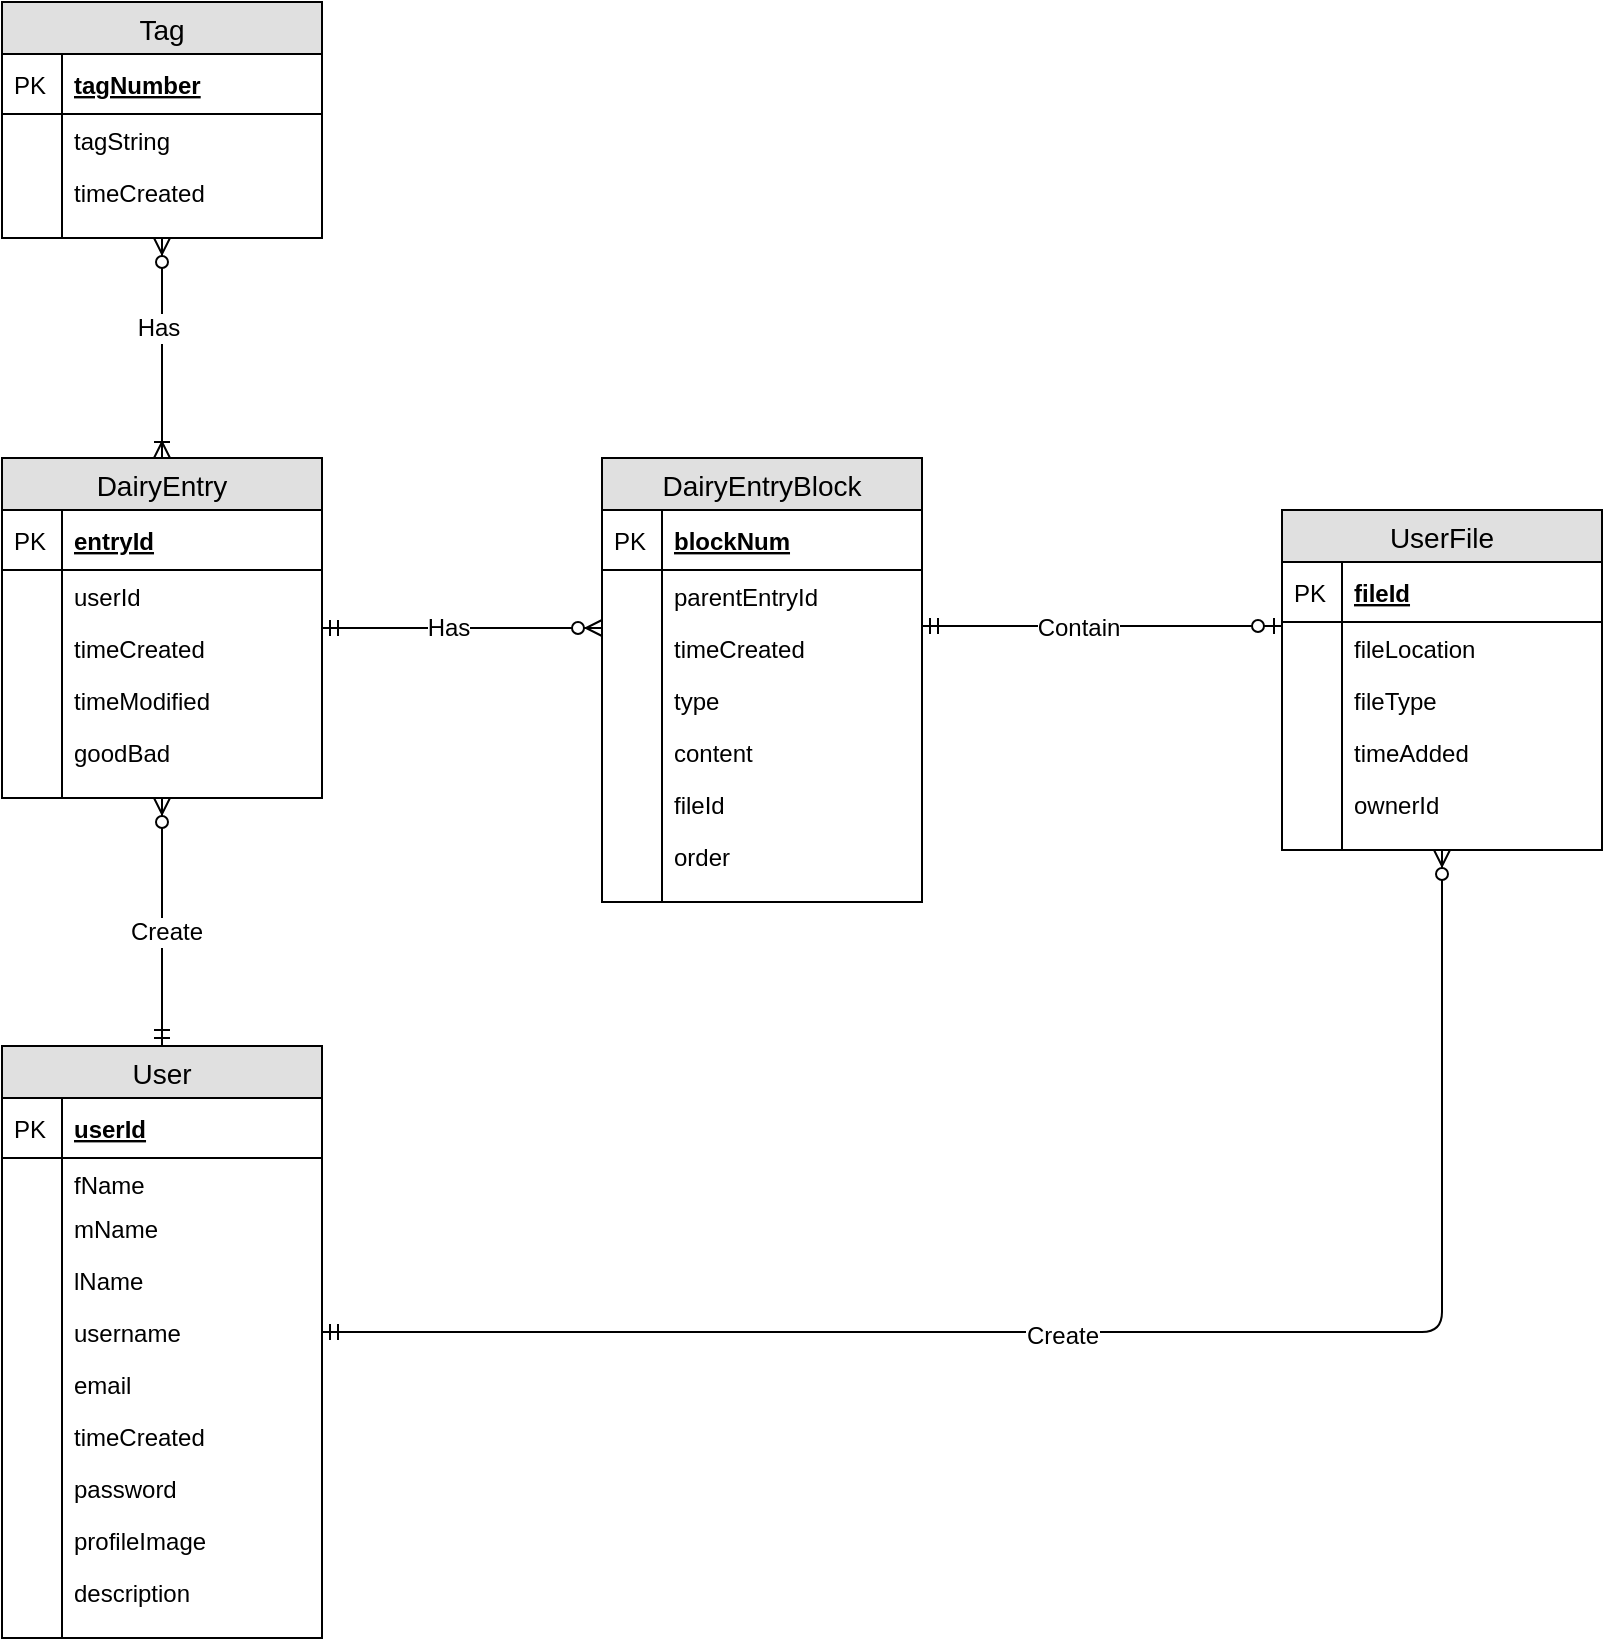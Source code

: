 <mxfile version="12.6.1" type="onedrive"><diagram id="XxHrKRsh5q3T4pMCnJu1" name="Page-1"><mxGraphModel dx="592" dy="780" grid="1" gridSize="10" guides="1" tooltips="1" connect="1" arrows="1" fold="1" page="1" pageScale="1" pageWidth="850" pageHeight="1100" math="0" shadow="0"><root><mxCell id="0"/><mxCell id="1" parent="0"/><mxCell id="LKat0oh9A8uBCTkinZnb-1" value="DairyEntryBlock" style="swimlane;fontStyle=0;childLayout=stackLayout;horizontal=1;startSize=26;fillColor=#e0e0e0;horizontalStack=0;resizeParent=1;resizeParentMax=0;resizeLast=0;collapsible=1;marginBottom=0;swimlaneFillColor=#ffffff;align=center;fontSize=14;" vertex="1" parent="1"><mxGeometry x="600" y="278" width="160" height="222" as="geometry"/></mxCell><mxCell id="LKat0oh9A8uBCTkinZnb-2" value="blockNum" style="shape=partialRectangle;top=0;left=0;right=0;bottom=1;align=left;verticalAlign=middle;fillColor=none;spacingLeft=34;spacingRight=4;overflow=hidden;rotatable=0;points=[[0,0.5],[1,0.5]];portConstraint=eastwest;dropTarget=0;fontStyle=5;fontSize=12;" vertex="1" parent="LKat0oh9A8uBCTkinZnb-1"><mxGeometry y="26" width="160" height="30" as="geometry"/></mxCell><mxCell id="LKat0oh9A8uBCTkinZnb-3" value="PK" style="shape=partialRectangle;top=0;left=0;bottom=0;fillColor=none;align=left;verticalAlign=middle;spacingLeft=4;spacingRight=4;overflow=hidden;rotatable=0;points=[];portConstraint=eastwest;part=1;fontSize=12;" vertex="1" connectable="0" parent="LKat0oh9A8uBCTkinZnb-2"><mxGeometry width="30" height="30" as="geometry"/></mxCell><mxCell id="LKat0oh9A8uBCTkinZnb-139" value="parentEntryId" style="shape=partialRectangle;top=0;left=0;right=0;bottom=0;align=left;verticalAlign=top;fillColor=none;spacingLeft=34;spacingRight=4;overflow=hidden;rotatable=0;points=[[0,0.5],[1,0.5]];portConstraint=eastwest;dropTarget=0;fontSize=12;" vertex="1" parent="LKat0oh9A8uBCTkinZnb-1"><mxGeometry y="56" width="160" height="26" as="geometry"/></mxCell><mxCell id="LKat0oh9A8uBCTkinZnb-140" value="" style="shape=partialRectangle;top=0;left=0;bottom=0;fillColor=none;align=left;verticalAlign=top;spacingLeft=4;spacingRight=4;overflow=hidden;rotatable=0;points=[];portConstraint=eastwest;part=1;fontSize=12;" vertex="1" connectable="0" parent="LKat0oh9A8uBCTkinZnb-139"><mxGeometry width="30" height="26" as="geometry"/></mxCell><mxCell id="LKat0oh9A8uBCTkinZnb-6" value="timeCreated" style="shape=partialRectangle;top=0;left=0;right=0;bottom=0;align=left;verticalAlign=top;fillColor=none;spacingLeft=34;spacingRight=4;overflow=hidden;rotatable=0;points=[[0,0.5],[1,0.5]];portConstraint=eastwest;dropTarget=0;fontSize=12;" vertex="1" parent="LKat0oh9A8uBCTkinZnb-1"><mxGeometry y="82" width="160" height="26" as="geometry"/></mxCell><mxCell id="LKat0oh9A8uBCTkinZnb-7" value="" style="shape=partialRectangle;top=0;left=0;bottom=0;fillColor=none;align=left;verticalAlign=top;spacingLeft=4;spacingRight=4;overflow=hidden;rotatable=0;points=[];portConstraint=eastwest;part=1;fontSize=12;" vertex="1" connectable="0" parent="LKat0oh9A8uBCTkinZnb-6"><mxGeometry width="30" height="26" as="geometry"/></mxCell><mxCell id="LKat0oh9A8uBCTkinZnb-8" value="type" style="shape=partialRectangle;top=0;left=0;right=0;bottom=0;align=left;verticalAlign=top;fillColor=none;spacingLeft=34;spacingRight=4;overflow=hidden;rotatable=0;points=[[0,0.5],[1,0.5]];portConstraint=eastwest;dropTarget=0;fontSize=12;" vertex="1" parent="LKat0oh9A8uBCTkinZnb-1"><mxGeometry y="108" width="160" height="26" as="geometry"/></mxCell><mxCell id="LKat0oh9A8uBCTkinZnb-9" value="" style="shape=partialRectangle;top=0;left=0;bottom=0;fillColor=none;align=left;verticalAlign=top;spacingLeft=4;spacingRight=4;overflow=hidden;rotatable=0;points=[];portConstraint=eastwest;part=1;fontSize=12;" vertex="1" connectable="0" parent="LKat0oh9A8uBCTkinZnb-8"><mxGeometry width="30" height="26" as="geometry"/></mxCell><mxCell id="LKat0oh9A8uBCTkinZnb-12" value="content" style="shape=partialRectangle;top=0;left=0;right=0;bottom=0;align=left;verticalAlign=top;fillColor=none;spacingLeft=34;spacingRight=4;overflow=hidden;rotatable=0;points=[[0,0.5],[1,0.5]];portConstraint=eastwest;dropTarget=0;fontSize=12;" vertex="1" parent="LKat0oh9A8uBCTkinZnb-1"><mxGeometry y="134" width="160" height="26" as="geometry"/></mxCell><mxCell id="LKat0oh9A8uBCTkinZnb-13" value="" style="shape=partialRectangle;top=0;left=0;bottom=0;fillColor=none;align=left;verticalAlign=top;spacingLeft=4;spacingRight=4;overflow=hidden;rotatable=0;points=[];portConstraint=eastwest;part=1;fontSize=12;" vertex="1" connectable="0" parent="LKat0oh9A8uBCTkinZnb-12"><mxGeometry width="30" height="26" as="geometry"/></mxCell><mxCell id="LKat0oh9A8uBCTkinZnb-141" value="fileId" style="shape=partialRectangle;top=0;left=0;right=0;bottom=0;align=left;verticalAlign=top;fillColor=none;spacingLeft=34;spacingRight=4;overflow=hidden;rotatable=0;points=[[0,0.5],[1,0.5]];portConstraint=eastwest;dropTarget=0;fontSize=12;" vertex="1" parent="LKat0oh9A8uBCTkinZnb-1"><mxGeometry y="160" width="160" height="26" as="geometry"/></mxCell><mxCell id="LKat0oh9A8uBCTkinZnb-142" value="" style="shape=partialRectangle;top=0;left=0;bottom=0;fillColor=none;align=left;verticalAlign=top;spacingLeft=4;spacingRight=4;overflow=hidden;rotatable=0;points=[];portConstraint=eastwest;part=1;fontSize=12;" vertex="1" connectable="0" parent="LKat0oh9A8uBCTkinZnb-141"><mxGeometry width="30" height="26" as="geometry"/></mxCell><mxCell id="LKat0oh9A8uBCTkinZnb-35" value="order" style="shape=partialRectangle;top=0;left=0;right=0;bottom=0;align=left;verticalAlign=top;fillColor=none;spacingLeft=34;spacingRight=4;overflow=hidden;rotatable=0;points=[[0,0.5],[1,0.5]];portConstraint=eastwest;dropTarget=0;fontSize=12;" vertex="1" parent="LKat0oh9A8uBCTkinZnb-1"><mxGeometry y="186" width="160" height="26" as="geometry"/></mxCell><mxCell id="LKat0oh9A8uBCTkinZnb-36" value="" style="shape=partialRectangle;top=0;left=0;bottom=0;fillColor=none;align=left;verticalAlign=top;spacingLeft=4;spacingRight=4;overflow=hidden;rotatable=0;points=[];portConstraint=eastwest;part=1;fontSize=12;" vertex="1" connectable="0" parent="LKat0oh9A8uBCTkinZnb-35"><mxGeometry width="30" height="26" as="geometry"/></mxCell><mxCell id="LKat0oh9A8uBCTkinZnb-10" value="" style="shape=partialRectangle;top=0;left=0;right=0;bottom=0;align=left;verticalAlign=top;fillColor=none;spacingLeft=34;spacingRight=4;overflow=hidden;rotatable=0;points=[[0,0.5],[1,0.5]];portConstraint=eastwest;dropTarget=0;fontSize=12;" vertex="1" parent="LKat0oh9A8uBCTkinZnb-1"><mxGeometry y="212" width="160" height="10" as="geometry"/></mxCell><mxCell id="LKat0oh9A8uBCTkinZnb-11" value="" style="shape=partialRectangle;top=0;left=0;bottom=0;fillColor=none;align=left;verticalAlign=top;spacingLeft=4;spacingRight=4;overflow=hidden;rotatable=0;points=[];portConstraint=eastwest;part=1;fontSize=12;" vertex="1" connectable="0" parent="LKat0oh9A8uBCTkinZnb-10"><mxGeometry width="30" height="10" as="geometry"/></mxCell><mxCell id="LKat0oh9A8uBCTkinZnb-60" style="edgeStyle=orthogonalEdgeStyle;rounded=1;orthogonalLoop=1;jettySize=auto;html=1;startArrow=ERzeroToMany;startFill=1;endArrow=ERmandOne;endFill=0;" edge="1" parent="1" source="LKat0oh9A8uBCTkinZnb-1" target="LKat0oh9A8uBCTkinZnb-16"><mxGeometry relative="1" as="geometry"><Array as="points"><mxPoint x="570" y="363"/><mxPoint x="570" y="363"/></Array></mxGeometry></mxCell><mxCell id="LKat0oh9A8uBCTkinZnb-92" value="Has" style="text;html=1;align=center;verticalAlign=middle;resizable=0;points=[];labelBackgroundColor=#ffffff;" vertex="1" connectable="0" parent="LKat0oh9A8uBCTkinZnb-60"><mxGeometry x="0.108" relative="1" as="geometry"><mxPoint as="offset"/></mxGeometry></mxCell><mxCell id="LKat0oh9A8uBCTkinZnb-16" value="DairyEntry" style="swimlane;fontStyle=0;childLayout=stackLayout;horizontal=1;startSize=26;fillColor=#e0e0e0;horizontalStack=0;resizeParent=1;resizeParentMax=0;resizeLast=0;collapsible=1;marginBottom=0;swimlaneFillColor=#ffffff;align=center;fontSize=14;" vertex="1" parent="1"><mxGeometry x="300" y="278" width="160" height="170" as="geometry"/></mxCell><mxCell id="LKat0oh9A8uBCTkinZnb-17" value="entryId" style="shape=partialRectangle;top=0;left=0;right=0;bottom=1;align=left;verticalAlign=middle;fillColor=none;spacingLeft=34;spacingRight=4;overflow=hidden;rotatable=0;points=[[0,0.5],[1,0.5]];portConstraint=eastwest;dropTarget=0;fontStyle=5;fontSize=12;" vertex="1" parent="LKat0oh9A8uBCTkinZnb-16"><mxGeometry y="26" width="160" height="30" as="geometry"/></mxCell><mxCell id="LKat0oh9A8uBCTkinZnb-18" value="PK" style="shape=partialRectangle;top=0;left=0;bottom=0;fillColor=none;align=left;verticalAlign=middle;spacingLeft=4;spacingRight=4;overflow=hidden;rotatable=0;points=[];portConstraint=eastwest;part=1;fontSize=12;" vertex="1" connectable="0" parent="LKat0oh9A8uBCTkinZnb-17"><mxGeometry width="30" height="30" as="geometry"/></mxCell><mxCell id="LKat0oh9A8uBCTkinZnb-19" value="userId" style="shape=partialRectangle;top=0;left=0;right=0;bottom=0;align=left;verticalAlign=top;fillColor=none;spacingLeft=34;spacingRight=4;overflow=hidden;rotatable=0;points=[[0,0.5],[1,0.5]];portConstraint=eastwest;dropTarget=0;fontSize=12;" vertex="1" parent="LKat0oh9A8uBCTkinZnb-16"><mxGeometry y="56" width="160" height="26" as="geometry"/></mxCell><mxCell id="LKat0oh9A8uBCTkinZnb-20" value="" style="shape=partialRectangle;top=0;left=0;bottom=0;fillColor=none;align=left;verticalAlign=top;spacingLeft=4;spacingRight=4;overflow=hidden;rotatable=0;points=[];portConstraint=eastwest;part=1;fontSize=12;" vertex="1" connectable="0" parent="LKat0oh9A8uBCTkinZnb-19"><mxGeometry width="30" height="26" as="geometry"/></mxCell><mxCell id="LKat0oh9A8uBCTkinZnb-21" value="timeCreated" style="shape=partialRectangle;top=0;left=0;right=0;bottom=0;align=left;verticalAlign=top;fillColor=none;spacingLeft=34;spacingRight=4;overflow=hidden;rotatable=0;points=[[0,0.5],[1,0.5]];portConstraint=eastwest;dropTarget=0;fontSize=12;" vertex="1" parent="LKat0oh9A8uBCTkinZnb-16"><mxGeometry y="82" width="160" height="26" as="geometry"/></mxCell><mxCell id="LKat0oh9A8uBCTkinZnb-22" value="" style="shape=partialRectangle;top=0;left=0;bottom=0;fillColor=none;align=left;verticalAlign=top;spacingLeft=4;spacingRight=4;overflow=hidden;rotatable=0;points=[];portConstraint=eastwest;part=1;fontSize=12;" vertex="1" connectable="0" parent="LKat0oh9A8uBCTkinZnb-21"><mxGeometry width="30" height="26" as="geometry"/></mxCell><mxCell id="LKat0oh9A8uBCTkinZnb-23" value="timeModified" style="shape=partialRectangle;top=0;left=0;right=0;bottom=0;align=left;verticalAlign=top;fillColor=none;spacingLeft=34;spacingRight=4;overflow=hidden;rotatable=0;points=[[0,0.5],[1,0.5]];portConstraint=eastwest;dropTarget=0;fontSize=12;" vertex="1" parent="LKat0oh9A8uBCTkinZnb-16"><mxGeometry y="108" width="160" height="26" as="geometry"/></mxCell><mxCell id="LKat0oh9A8uBCTkinZnb-24" value="" style="shape=partialRectangle;top=0;left=0;bottom=0;fillColor=none;align=left;verticalAlign=top;spacingLeft=4;spacingRight=4;overflow=hidden;rotatable=0;points=[];portConstraint=eastwest;part=1;fontSize=12;" vertex="1" connectable="0" parent="LKat0oh9A8uBCTkinZnb-23"><mxGeometry width="30" height="26" as="geometry"/></mxCell><mxCell id="LKat0oh9A8uBCTkinZnb-25" value="goodBad" style="shape=partialRectangle;top=0;left=0;right=0;bottom=0;align=left;verticalAlign=top;fillColor=none;spacingLeft=34;spacingRight=4;overflow=hidden;rotatable=0;points=[[0,0.5],[1,0.5]];portConstraint=eastwest;dropTarget=0;fontSize=12;" vertex="1" parent="LKat0oh9A8uBCTkinZnb-16"><mxGeometry y="134" width="160" height="26" as="geometry"/></mxCell><mxCell id="LKat0oh9A8uBCTkinZnb-26" value="" style="shape=partialRectangle;top=0;left=0;bottom=0;fillColor=none;align=left;verticalAlign=top;spacingLeft=4;spacingRight=4;overflow=hidden;rotatable=0;points=[];portConstraint=eastwest;part=1;fontSize=12;" vertex="1" connectable="0" parent="LKat0oh9A8uBCTkinZnb-25"><mxGeometry width="30" height="26" as="geometry"/></mxCell><mxCell id="LKat0oh9A8uBCTkinZnb-27" value="" style="shape=partialRectangle;top=0;left=0;right=0;bottom=0;align=left;verticalAlign=top;fillColor=none;spacingLeft=34;spacingRight=4;overflow=hidden;rotatable=0;points=[[0,0.5],[1,0.5]];portConstraint=eastwest;dropTarget=0;fontSize=12;" vertex="1" parent="LKat0oh9A8uBCTkinZnb-16"><mxGeometry y="160" width="160" height="10" as="geometry"/></mxCell><mxCell id="LKat0oh9A8uBCTkinZnb-28" value="" style="shape=partialRectangle;top=0;left=0;bottom=0;fillColor=none;align=left;verticalAlign=top;spacingLeft=4;spacingRight=4;overflow=hidden;rotatable=0;points=[];portConstraint=eastwest;part=1;fontSize=12;" vertex="1" connectable="0" parent="LKat0oh9A8uBCTkinZnb-27"><mxGeometry width="30" height="10" as="geometry"/></mxCell><mxCell id="LKat0oh9A8uBCTkinZnb-58" style="edgeStyle=orthogonalEdgeStyle;rounded=1;orthogonalLoop=1;jettySize=auto;html=1;endArrow=ERmandOne;endFill=0;startArrow=ERzeroToMany;startFill=1;" edge="1" parent="1" source="LKat0oh9A8uBCTkinZnb-16" target="LKat0oh9A8uBCTkinZnb-37"><mxGeometry relative="1" as="geometry"/></mxCell><mxCell id="LKat0oh9A8uBCTkinZnb-59" value="Create" style="text;html=1;align=center;verticalAlign=middle;resizable=0;points=[];labelBackgroundColor=#ffffff;" vertex="1" connectable="0" parent="LKat0oh9A8uBCTkinZnb-58"><mxGeometry x="0.078" y="2" relative="1" as="geometry"><mxPoint as="offset"/></mxGeometry></mxCell><mxCell id="LKat0oh9A8uBCTkinZnb-37" value="User" style="swimlane;fontStyle=0;childLayout=stackLayout;horizontal=1;startSize=26;fillColor=#e0e0e0;horizontalStack=0;resizeParent=1;resizeParentMax=0;resizeLast=0;collapsible=1;marginBottom=0;swimlaneFillColor=#ffffff;align=center;fontSize=14;" vertex="1" parent="1"><mxGeometry x="300" y="572" width="160" height="296" as="geometry"/></mxCell><mxCell id="LKat0oh9A8uBCTkinZnb-38" value="userId" style="shape=partialRectangle;top=0;left=0;right=0;bottom=1;align=left;verticalAlign=middle;fillColor=none;spacingLeft=34;spacingRight=4;overflow=hidden;rotatable=0;points=[[0,0.5],[1,0.5]];portConstraint=eastwest;dropTarget=0;fontStyle=5;fontSize=12;" vertex="1" parent="LKat0oh9A8uBCTkinZnb-37"><mxGeometry y="26" width="160" height="30" as="geometry"/></mxCell><mxCell id="LKat0oh9A8uBCTkinZnb-39" value="PK" style="shape=partialRectangle;top=0;left=0;bottom=0;fillColor=none;align=left;verticalAlign=middle;spacingLeft=4;spacingRight=4;overflow=hidden;rotatable=0;points=[];portConstraint=eastwest;part=1;fontSize=12;" vertex="1" connectable="0" parent="LKat0oh9A8uBCTkinZnb-38"><mxGeometry width="30" height="30" as="geometry"/></mxCell><mxCell id="LKat0oh9A8uBCTkinZnb-40" value="fName" style="shape=partialRectangle;top=0;left=0;right=0;bottom=0;align=left;verticalAlign=top;fillColor=none;spacingLeft=34;spacingRight=4;overflow=hidden;rotatable=0;points=[[0,0.5],[1,0.5]];portConstraint=eastwest;dropTarget=0;fontSize=12;" vertex="1" parent="LKat0oh9A8uBCTkinZnb-37"><mxGeometry y="56" width="160" height="22" as="geometry"/></mxCell><mxCell id="LKat0oh9A8uBCTkinZnb-41" value="" style="shape=partialRectangle;top=0;left=0;bottom=0;fillColor=none;align=left;verticalAlign=top;spacingLeft=4;spacingRight=4;overflow=hidden;rotatable=0;points=[];portConstraint=eastwest;part=1;fontSize=12;" vertex="1" connectable="0" parent="LKat0oh9A8uBCTkinZnb-40"><mxGeometry width="30" height="22" as="geometry"/></mxCell><mxCell id="LKat0oh9A8uBCTkinZnb-42" value="mName" style="shape=partialRectangle;top=0;left=0;right=0;bottom=0;align=left;verticalAlign=top;fillColor=none;spacingLeft=34;spacingRight=4;overflow=hidden;rotatable=0;points=[[0,0.5],[1,0.5]];portConstraint=eastwest;dropTarget=0;fontSize=12;" vertex="1" parent="LKat0oh9A8uBCTkinZnb-37"><mxGeometry y="78" width="160" height="26" as="geometry"/></mxCell><mxCell id="LKat0oh9A8uBCTkinZnb-43" value="" style="shape=partialRectangle;top=0;left=0;bottom=0;fillColor=none;align=left;verticalAlign=top;spacingLeft=4;spacingRight=4;overflow=hidden;rotatable=0;points=[];portConstraint=eastwest;part=1;fontSize=12;" vertex="1" connectable="0" parent="LKat0oh9A8uBCTkinZnb-42"><mxGeometry width="30" height="26" as="geometry"/></mxCell><mxCell id="LKat0oh9A8uBCTkinZnb-44" value="lName" style="shape=partialRectangle;top=0;left=0;right=0;bottom=0;align=left;verticalAlign=top;fillColor=none;spacingLeft=34;spacingRight=4;overflow=hidden;rotatable=0;points=[[0,0.5],[1,0.5]];portConstraint=eastwest;dropTarget=0;fontSize=12;" vertex="1" parent="LKat0oh9A8uBCTkinZnb-37"><mxGeometry y="104" width="160" height="26" as="geometry"/></mxCell><mxCell id="LKat0oh9A8uBCTkinZnb-45" value="" style="shape=partialRectangle;top=0;left=0;bottom=0;fillColor=none;align=left;verticalAlign=top;spacingLeft=4;spacingRight=4;overflow=hidden;rotatable=0;points=[];portConstraint=eastwest;part=1;fontSize=12;" vertex="1" connectable="0" parent="LKat0oh9A8uBCTkinZnb-44"><mxGeometry width="30" height="26" as="geometry"/></mxCell><mxCell id="LKat0oh9A8uBCTkinZnb-133" value="username" style="shape=partialRectangle;top=0;left=0;right=0;bottom=0;align=left;verticalAlign=top;fillColor=none;spacingLeft=34;spacingRight=4;overflow=hidden;rotatable=0;points=[[0,0.5],[1,0.5]];portConstraint=eastwest;dropTarget=0;fontSize=12;" vertex="1" parent="LKat0oh9A8uBCTkinZnb-37"><mxGeometry y="130" width="160" height="26" as="geometry"/></mxCell><mxCell id="LKat0oh9A8uBCTkinZnb-134" value="" style="shape=partialRectangle;top=0;left=0;bottom=0;fillColor=none;align=left;verticalAlign=top;spacingLeft=4;spacingRight=4;overflow=hidden;rotatable=0;points=[];portConstraint=eastwest;part=1;fontSize=12;" vertex="1" connectable="0" parent="LKat0oh9A8uBCTkinZnb-133"><mxGeometry width="30" height="26" as="geometry"/></mxCell><mxCell id="LKat0oh9A8uBCTkinZnb-97" value="email" style="shape=partialRectangle;top=0;left=0;right=0;bottom=0;align=left;verticalAlign=top;fillColor=none;spacingLeft=34;spacingRight=4;overflow=hidden;rotatable=0;points=[[0,0.5],[1,0.5]];portConstraint=eastwest;dropTarget=0;fontSize=12;" vertex="1" parent="LKat0oh9A8uBCTkinZnb-37"><mxGeometry y="156" width="160" height="26" as="geometry"/></mxCell><mxCell id="LKat0oh9A8uBCTkinZnb-98" value="" style="shape=partialRectangle;top=0;left=0;bottom=0;fillColor=none;align=left;verticalAlign=top;spacingLeft=4;spacingRight=4;overflow=hidden;rotatable=0;points=[];portConstraint=eastwest;part=1;fontSize=12;" vertex="1" connectable="0" parent="LKat0oh9A8uBCTkinZnb-97"><mxGeometry width="30" height="26" as="geometry"/></mxCell><mxCell id="LKat0oh9A8uBCTkinZnb-50" value="timeCreated" style="shape=partialRectangle;top=0;left=0;right=0;bottom=0;align=left;verticalAlign=top;fillColor=none;spacingLeft=34;spacingRight=4;overflow=hidden;rotatable=0;points=[[0,0.5],[1,0.5]];portConstraint=eastwest;dropTarget=0;fontSize=12;" vertex="1" parent="LKat0oh9A8uBCTkinZnb-37"><mxGeometry y="182" width="160" height="26" as="geometry"/></mxCell><mxCell id="LKat0oh9A8uBCTkinZnb-51" value="" style="shape=partialRectangle;top=0;left=0;bottom=0;fillColor=none;align=left;verticalAlign=top;spacingLeft=4;spacingRight=4;overflow=hidden;rotatable=0;points=[];portConstraint=eastwest;part=1;fontSize=12;" vertex="1" connectable="0" parent="LKat0oh9A8uBCTkinZnb-50"><mxGeometry width="30" height="26" as="geometry"/></mxCell><mxCell id="LKat0oh9A8uBCTkinZnb-52" value="password" style="shape=partialRectangle;top=0;left=0;right=0;bottom=0;align=left;verticalAlign=top;fillColor=none;spacingLeft=34;spacingRight=4;overflow=hidden;rotatable=0;points=[[0,0.5],[1,0.5]];portConstraint=eastwest;dropTarget=0;fontSize=12;" vertex="1" parent="LKat0oh9A8uBCTkinZnb-37"><mxGeometry y="208" width="160" height="26" as="geometry"/></mxCell><mxCell id="LKat0oh9A8uBCTkinZnb-53" value="" style="shape=partialRectangle;top=0;left=0;bottom=0;fillColor=none;align=left;verticalAlign=top;spacingLeft=4;spacingRight=4;overflow=hidden;rotatable=0;points=[];portConstraint=eastwest;part=1;fontSize=12;" vertex="1" connectable="0" parent="LKat0oh9A8uBCTkinZnb-52"><mxGeometry width="30" height="26" as="geometry"/></mxCell><mxCell id="LKat0oh9A8uBCTkinZnb-54" value="profileImage" style="shape=partialRectangle;top=0;left=0;right=0;bottom=0;align=left;verticalAlign=top;fillColor=none;spacingLeft=34;spacingRight=4;overflow=hidden;rotatable=0;points=[[0,0.5],[1,0.5]];portConstraint=eastwest;dropTarget=0;fontSize=12;" vertex="1" parent="LKat0oh9A8uBCTkinZnb-37"><mxGeometry y="234" width="160" height="26" as="geometry"/></mxCell><mxCell id="LKat0oh9A8uBCTkinZnb-55" value="" style="shape=partialRectangle;top=0;left=0;bottom=0;fillColor=none;align=left;verticalAlign=top;spacingLeft=4;spacingRight=4;overflow=hidden;rotatable=0;points=[];portConstraint=eastwest;part=1;fontSize=12;" vertex="1" connectable="0" parent="LKat0oh9A8uBCTkinZnb-54"><mxGeometry width="30" height="26" as="geometry"/></mxCell><mxCell id="LKat0oh9A8uBCTkinZnb-56" value="description" style="shape=partialRectangle;top=0;left=0;right=0;bottom=0;align=left;verticalAlign=top;fillColor=none;spacingLeft=34;spacingRight=4;overflow=hidden;rotatable=0;points=[[0,0.5],[1,0.5]];portConstraint=eastwest;dropTarget=0;fontSize=12;" vertex="1" parent="LKat0oh9A8uBCTkinZnb-37"><mxGeometry y="260" width="160" height="26" as="geometry"/></mxCell><mxCell id="LKat0oh9A8uBCTkinZnb-57" value="" style="shape=partialRectangle;top=0;left=0;bottom=0;fillColor=none;align=left;verticalAlign=top;spacingLeft=4;spacingRight=4;overflow=hidden;rotatable=0;points=[];portConstraint=eastwest;part=1;fontSize=12;" vertex="1" connectable="0" parent="LKat0oh9A8uBCTkinZnb-56"><mxGeometry width="30" height="26" as="geometry"/></mxCell><mxCell id="LKat0oh9A8uBCTkinZnb-48" value="" style="shape=partialRectangle;top=0;left=0;right=0;bottom=0;align=left;verticalAlign=top;fillColor=none;spacingLeft=34;spacingRight=4;overflow=hidden;rotatable=0;points=[[0,0.5],[1,0.5]];portConstraint=eastwest;dropTarget=0;fontSize=12;" vertex="1" parent="LKat0oh9A8uBCTkinZnb-37"><mxGeometry y="286" width="160" height="10" as="geometry"/></mxCell><mxCell id="LKat0oh9A8uBCTkinZnb-49" value="" style="shape=partialRectangle;top=0;left=0;bottom=0;fillColor=none;align=left;verticalAlign=top;spacingLeft=4;spacingRight=4;overflow=hidden;rotatable=0;points=[];portConstraint=eastwest;part=1;fontSize=12;" vertex="1" connectable="0" parent="LKat0oh9A8uBCTkinZnb-48"><mxGeometry width="30" height="10" as="geometry"/></mxCell><mxCell id="LKat0oh9A8uBCTkinZnb-61" value="UserFile" style="swimlane;fontStyle=0;childLayout=stackLayout;horizontal=1;startSize=26;fillColor=#e0e0e0;horizontalStack=0;resizeParent=1;resizeParentMax=0;resizeLast=0;collapsible=1;marginBottom=0;swimlaneFillColor=#ffffff;align=center;fontSize=14;" vertex="1" parent="1"><mxGeometry x="940" y="304" width="160" height="170" as="geometry"/></mxCell><mxCell id="LKat0oh9A8uBCTkinZnb-64" value="fileId" style="shape=partialRectangle;top=0;left=0;right=0;bottom=1;align=left;verticalAlign=middle;fillColor=none;spacingLeft=34;spacingRight=4;overflow=hidden;rotatable=0;points=[[0,0.5],[1,0.5]];portConstraint=eastwest;dropTarget=0;fontStyle=5;fontSize=12;" vertex="1" parent="LKat0oh9A8uBCTkinZnb-61"><mxGeometry y="26" width="160" height="30" as="geometry"/></mxCell><mxCell id="LKat0oh9A8uBCTkinZnb-65" value="PK" style="shape=partialRectangle;top=0;left=0;bottom=0;fillColor=none;align=left;verticalAlign=middle;spacingLeft=4;spacingRight=4;overflow=hidden;rotatable=0;points=[];portConstraint=eastwest;part=1;fontSize=12;" vertex="1" connectable="0" parent="LKat0oh9A8uBCTkinZnb-64"><mxGeometry width="30" height="30" as="geometry"/></mxCell><mxCell id="LKat0oh9A8uBCTkinZnb-66" value="fileLocation" style="shape=partialRectangle;top=0;left=0;right=0;bottom=0;align=left;verticalAlign=top;fillColor=none;spacingLeft=34;spacingRight=4;overflow=hidden;rotatable=0;points=[[0,0.5],[1,0.5]];portConstraint=eastwest;dropTarget=0;fontSize=12;" vertex="1" parent="LKat0oh9A8uBCTkinZnb-61"><mxGeometry y="56" width="160" height="26" as="geometry"/></mxCell><mxCell id="LKat0oh9A8uBCTkinZnb-67" value="" style="shape=partialRectangle;top=0;left=0;bottom=0;fillColor=none;align=left;verticalAlign=top;spacingLeft=4;spacingRight=4;overflow=hidden;rotatable=0;points=[];portConstraint=eastwest;part=1;fontSize=12;" vertex="1" connectable="0" parent="LKat0oh9A8uBCTkinZnb-66"><mxGeometry width="30" height="26" as="geometry"/></mxCell><mxCell id="LKat0oh9A8uBCTkinZnb-95" value="fileType" style="shape=partialRectangle;top=0;left=0;right=0;bottom=0;align=left;verticalAlign=top;fillColor=none;spacingLeft=34;spacingRight=4;overflow=hidden;rotatable=0;points=[[0,0.5],[1,0.5]];portConstraint=eastwest;dropTarget=0;fontSize=12;" vertex="1" parent="LKat0oh9A8uBCTkinZnb-61"><mxGeometry y="82" width="160" height="26" as="geometry"/></mxCell><mxCell id="LKat0oh9A8uBCTkinZnb-96" value="" style="shape=partialRectangle;top=0;left=0;bottom=0;fillColor=none;align=left;verticalAlign=top;spacingLeft=4;spacingRight=4;overflow=hidden;rotatable=0;points=[];portConstraint=eastwest;part=1;fontSize=12;" vertex="1" connectable="0" parent="LKat0oh9A8uBCTkinZnb-95"><mxGeometry width="30" height="26" as="geometry"/></mxCell><mxCell id="LKat0oh9A8uBCTkinZnb-72" value="timeAdded" style="shape=partialRectangle;top=0;left=0;right=0;bottom=0;align=left;verticalAlign=top;fillColor=none;spacingLeft=34;spacingRight=4;overflow=hidden;rotatable=0;points=[[0,0.5],[1,0.5]];portConstraint=eastwest;dropTarget=0;fontSize=12;" vertex="1" parent="LKat0oh9A8uBCTkinZnb-61"><mxGeometry y="108" width="160" height="26" as="geometry"/></mxCell><mxCell id="LKat0oh9A8uBCTkinZnb-73" value="" style="shape=partialRectangle;top=0;left=0;bottom=0;fillColor=none;align=left;verticalAlign=top;spacingLeft=4;spacingRight=4;overflow=hidden;rotatable=0;points=[];portConstraint=eastwest;part=1;fontSize=12;" vertex="1" connectable="0" parent="LKat0oh9A8uBCTkinZnb-72"><mxGeometry width="30" height="26" as="geometry"/></mxCell><mxCell id="LKat0oh9A8uBCTkinZnb-131" value="ownerId" style="shape=partialRectangle;top=0;left=0;right=0;bottom=0;align=left;verticalAlign=top;fillColor=none;spacingLeft=34;spacingRight=4;overflow=hidden;rotatable=0;points=[[0,0.5],[1,0.5]];portConstraint=eastwest;dropTarget=0;fontSize=12;" vertex="1" parent="LKat0oh9A8uBCTkinZnb-61"><mxGeometry y="134" width="160" height="26" as="geometry"/></mxCell><mxCell id="LKat0oh9A8uBCTkinZnb-132" value="" style="shape=partialRectangle;top=0;left=0;bottom=0;fillColor=none;align=left;verticalAlign=top;spacingLeft=4;spacingRight=4;overflow=hidden;rotatable=0;points=[];portConstraint=eastwest;part=1;fontSize=12;" vertex="1" connectable="0" parent="LKat0oh9A8uBCTkinZnb-131"><mxGeometry width="30" height="26" as="geometry"/></mxCell><mxCell id="LKat0oh9A8uBCTkinZnb-74" value="" style="shape=partialRectangle;top=0;left=0;right=0;bottom=0;align=left;verticalAlign=top;fillColor=none;spacingLeft=34;spacingRight=4;overflow=hidden;rotatable=0;points=[[0,0.5],[1,0.5]];portConstraint=eastwest;dropTarget=0;fontSize=12;" vertex="1" parent="LKat0oh9A8uBCTkinZnb-61"><mxGeometry y="160" width="160" height="10" as="geometry"/></mxCell><mxCell id="LKat0oh9A8uBCTkinZnb-75" value="" style="shape=partialRectangle;top=0;left=0;bottom=0;fillColor=none;align=left;verticalAlign=top;spacingLeft=4;spacingRight=4;overflow=hidden;rotatable=0;points=[];portConstraint=eastwest;part=1;fontSize=12;" vertex="1" connectable="0" parent="LKat0oh9A8uBCTkinZnb-74"><mxGeometry width="30" height="10" as="geometry"/></mxCell><mxCell id="LKat0oh9A8uBCTkinZnb-76" style="edgeStyle=orthogonalEdgeStyle;rounded=1;orthogonalLoop=1;jettySize=auto;html=1;startArrow=ERzeroToOne;startFill=1;endArrow=ERmandOne;endFill=0;" edge="1" parent="1" source="LKat0oh9A8uBCTkinZnb-61" target="LKat0oh9A8uBCTkinZnb-1"><mxGeometry relative="1" as="geometry"><mxPoint x="800.14" y="591.656" as="sourcePoint"/><mxPoint x="660.14" y="591.656" as="targetPoint"/><Array as="points"><mxPoint x="840" y="362"/><mxPoint x="840" y="362"/></Array></mxGeometry></mxCell><mxCell id="LKat0oh9A8uBCTkinZnb-93" value="Contain" style="text;html=1;align=center;verticalAlign=middle;resizable=0;points=[];labelBackgroundColor=#ffffff;" vertex="1" connectable="0" parent="LKat0oh9A8uBCTkinZnb-76"><mxGeometry x="0.131" y="1" relative="1" as="geometry"><mxPoint as="offset"/></mxGeometry></mxCell><mxCell id="LKat0oh9A8uBCTkinZnb-77" value="Tag" style="swimlane;fontStyle=0;childLayout=stackLayout;horizontal=1;startSize=26;fillColor=#e0e0e0;horizontalStack=0;resizeParent=1;resizeParentMax=0;resizeLast=0;collapsible=1;marginBottom=0;swimlaneFillColor=#ffffff;align=center;fontSize=14;" vertex="1" parent="1"><mxGeometry x="300" y="50" width="160" height="118" as="geometry"/></mxCell><mxCell id="LKat0oh9A8uBCTkinZnb-78" value="tagNumber" style="shape=partialRectangle;top=0;left=0;right=0;bottom=1;align=left;verticalAlign=middle;fillColor=none;spacingLeft=34;spacingRight=4;overflow=hidden;rotatable=0;points=[[0,0.5],[1,0.5]];portConstraint=eastwest;dropTarget=0;fontStyle=5;fontSize=12;" vertex="1" parent="LKat0oh9A8uBCTkinZnb-77"><mxGeometry y="26" width="160" height="30" as="geometry"/></mxCell><mxCell id="LKat0oh9A8uBCTkinZnb-79" value="PK" style="shape=partialRectangle;top=0;left=0;bottom=0;fillColor=none;align=left;verticalAlign=middle;spacingLeft=4;spacingRight=4;overflow=hidden;rotatable=0;points=[];portConstraint=eastwest;part=1;fontSize=12;" vertex="1" connectable="0" parent="LKat0oh9A8uBCTkinZnb-78"><mxGeometry width="30" height="30" as="geometry"/></mxCell><mxCell id="LKat0oh9A8uBCTkinZnb-137" value="tagString" style="shape=partialRectangle;top=0;left=0;right=0;bottom=0;align=left;verticalAlign=top;fillColor=none;spacingLeft=34;spacingRight=4;overflow=hidden;rotatable=0;points=[[0,0.5],[1,0.5]];portConstraint=eastwest;dropTarget=0;fontSize=12;" vertex="1" parent="LKat0oh9A8uBCTkinZnb-77"><mxGeometry y="56" width="160" height="26" as="geometry"/></mxCell><mxCell id="LKat0oh9A8uBCTkinZnb-138" value="" style="shape=partialRectangle;top=0;left=0;bottom=0;fillColor=none;align=left;verticalAlign=top;spacingLeft=4;spacingRight=4;overflow=hidden;rotatable=0;points=[];portConstraint=eastwest;part=1;fontSize=12;" vertex="1" connectable="0" parent="LKat0oh9A8uBCTkinZnb-137"><mxGeometry width="30" height="26" as="geometry"/></mxCell><mxCell id="LKat0oh9A8uBCTkinZnb-82" value="timeCreated" style="shape=partialRectangle;top=0;left=0;right=0;bottom=0;align=left;verticalAlign=top;fillColor=none;spacingLeft=34;spacingRight=4;overflow=hidden;rotatable=0;points=[[0,0.5],[1,0.5]];portConstraint=eastwest;dropTarget=0;fontSize=12;" vertex="1" parent="LKat0oh9A8uBCTkinZnb-77"><mxGeometry y="82" width="160" height="26" as="geometry"/></mxCell><mxCell id="LKat0oh9A8uBCTkinZnb-83" value="" style="shape=partialRectangle;top=0;left=0;bottom=0;fillColor=none;align=left;verticalAlign=top;spacingLeft=4;spacingRight=4;overflow=hidden;rotatable=0;points=[];portConstraint=eastwest;part=1;fontSize=12;" vertex="1" connectable="0" parent="LKat0oh9A8uBCTkinZnb-82"><mxGeometry width="30" height="26" as="geometry"/></mxCell><mxCell id="LKat0oh9A8uBCTkinZnb-88" value="" style="shape=partialRectangle;top=0;left=0;right=0;bottom=0;align=left;verticalAlign=top;fillColor=none;spacingLeft=34;spacingRight=4;overflow=hidden;rotatable=0;points=[[0,0.5],[1,0.5]];portConstraint=eastwest;dropTarget=0;fontSize=12;" vertex="1" parent="LKat0oh9A8uBCTkinZnb-77"><mxGeometry y="108" width="160" height="10" as="geometry"/></mxCell><mxCell id="LKat0oh9A8uBCTkinZnb-89" value="" style="shape=partialRectangle;top=0;left=0;bottom=0;fillColor=none;align=left;verticalAlign=top;spacingLeft=4;spacingRight=4;overflow=hidden;rotatable=0;points=[];portConstraint=eastwest;part=1;fontSize=12;" vertex="1" connectable="0" parent="LKat0oh9A8uBCTkinZnb-88"><mxGeometry width="30" height="10" as="geometry"/></mxCell><mxCell id="LKat0oh9A8uBCTkinZnb-90" style="edgeStyle=orthogonalEdgeStyle;rounded=1;orthogonalLoop=1;jettySize=auto;html=1;startArrow=ERzeroToMany;startFill=1;endArrow=ERoneToMany;endFill=0;" edge="1" parent="1" source="LKat0oh9A8uBCTkinZnb-77" target="LKat0oh9A8uBCTkinZnb-16"><mxGeometry relative="1" as="geometry"><mxPoint x="494.83" y="219.66" as="sourcePoint"/><mxPoint x="354.83" y="219.66" as="targetPoint"/><Array as="points"/></mxGeometry></mxCell><mxCell id="LKat0oh9A8uBCTkinZnb-91" value="Has" style="text;html=1;align=center;verticalAlign=middle;resizable=0;points=[];labelBackgroundColor=#ffffff;" vertex="1" connectable="0" parent="LKat0oh9A8uBCTkinZnb-90"><mxGeometry x="-0.184" y="-2" relative="1" as="geometry"><mxPoint as="offset"/></mxGeometry></mxCell><mxCell id="LKat0oh9A8uBCTkinZnb-125" style="edgeStyle=orthogonalEdgeStyle;rounded=1;orthogonalLoop=1;jettySize=auto;html=1;endArrow=ERmandOne;endFill=0;startArrow=ERzeroToMany;startFill=1;" edge="1" parent="1" source="LKat0oh9A8uBCTkinZnb-61" target="LKat0oh9A8uBCTkinZnb-37"><mxGeometry relative="1" as="geometry"><mxPoint x="970" y="320" as="sourcePoint"/><mxPoint x="610" y="814" as="targetPoint"/><Array as="points"><mxPoint x="1020" y="715"/></Array></mxGeometry></mxCell><mxCell id="LKat0oh9A8uBCTkinZnb-126" value="Create" style="text;html=1;align=center;verticalAlign=middle;resizable=0;points=[];labelBackgroundColor=#ffffff;" vertex="1" connectable="0" parent="LKat0oh9A8uBCTkinZnb-125"><mxGeometry x="0.078" y="2" relative="1" as="geometry"><mxPoint as="offset"/></mxGeometry></mxCell></root></mxGraphModel></diagram></mxfile>